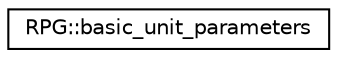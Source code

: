 digraph "Graphical Class Hierarchy"
{
 // LATEX_PDF_SIZE
  edge [fontname="Helvetica",fontsize="10",labelfontname="Helvetica",labelfontsize="10"];
  node [fontname="Helvetica",fontsize="10",shape=record];
  rankdir="LR";
  Node0 [label="RPG::basic_unit_parameters",height=0.2,width=0.4,color="black", fillcolor="white", style="filled",URL="$structRPG_1_1basic__unit__parameters.html",tooltip="struct with basic params of units"];
}
